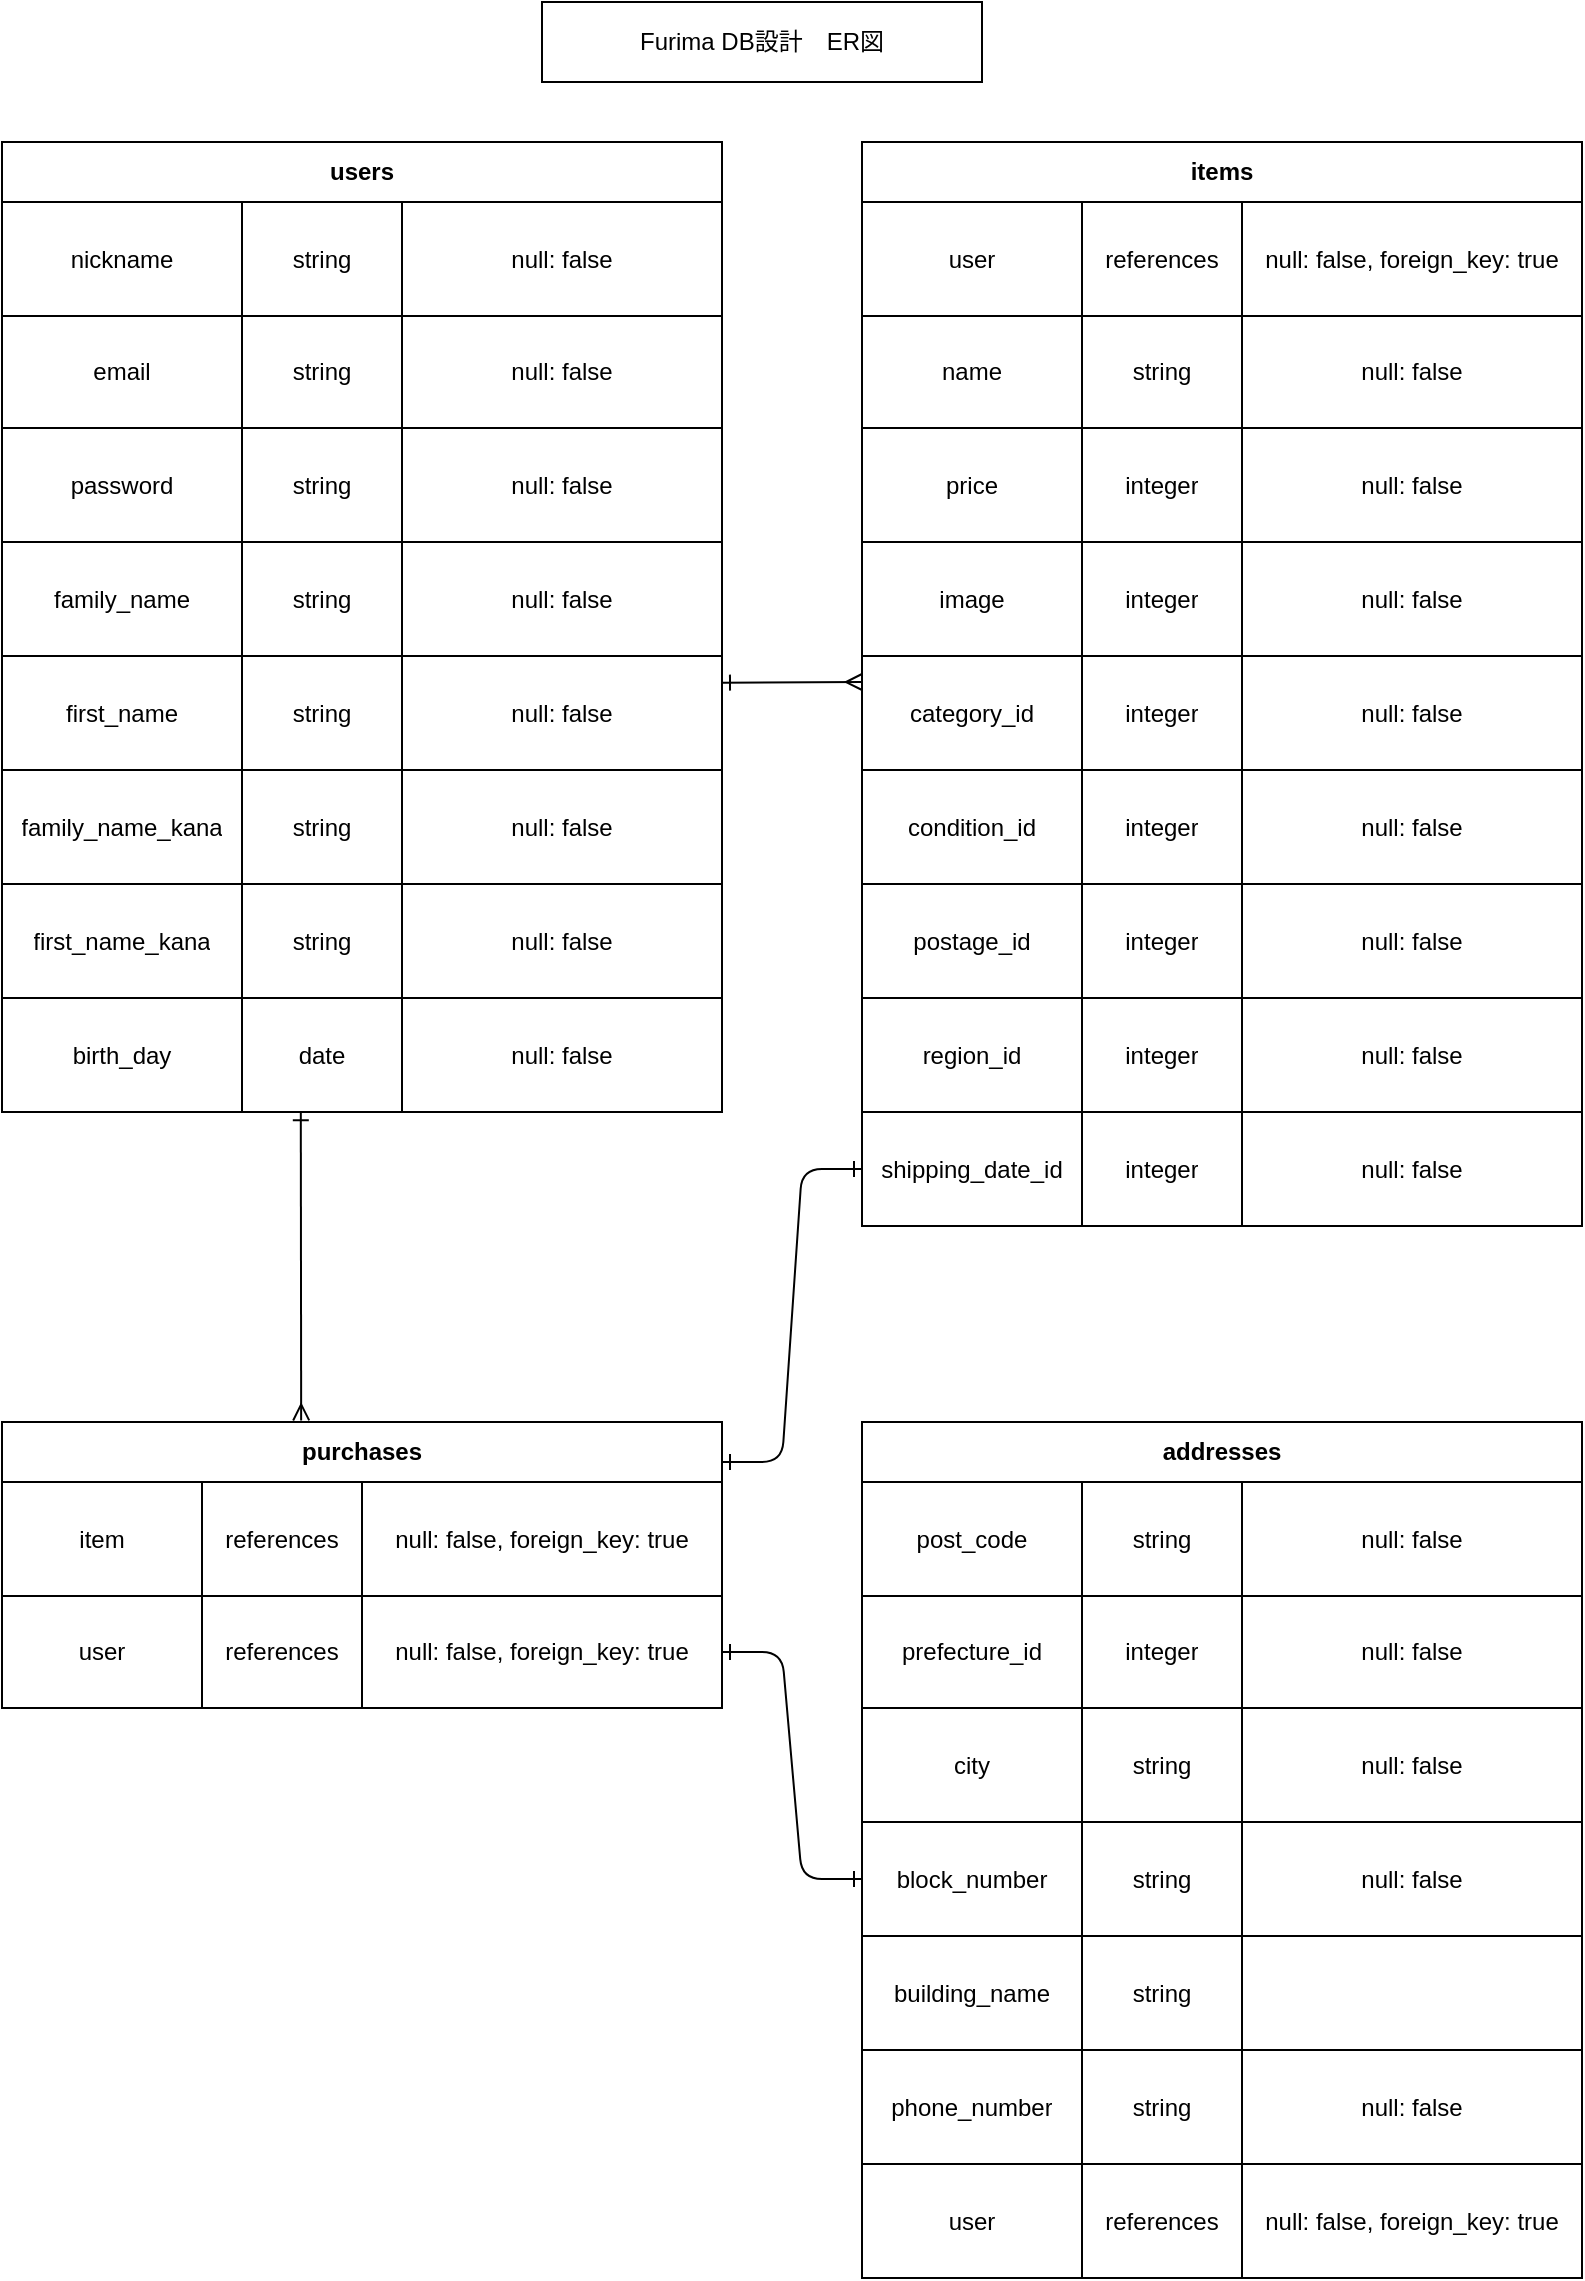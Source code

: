 <mxfile version="13.6.5">
    <diagram id="e23JMrnFGFVJaWpKWloL" name="ページ1">
        <mxGraphModel dx="1180" dy="680" grid="1" gridSize="10" guides="1" tooltips="1" connect="1" arrows="1" fold="1" page="1" pageScale="1" pageWidth="827" pageHeight="1169" math="0" shadow="0">
            <root>
                <mxCell id="0"/>
                <mxCell id="1" parent="0"/>
                <mxCell id="15" value="Furima DB設計　ER図" style="rounded=0;whiteSpace=wrap;html=1;" vertex="1" parent="1">
                    <mxGeometry x="290" y="10" width="220" height="40" as="geometry"/>
                </mxCell>
                <mxCell id="79" value="items" style="shape=table;html=1;whiteSpace=wrap;startSize=30;container=1;collapsible=0;childLayout=tableLayout;fontStyle=1;align=center;" vertex="1" parent="1">
                    <mxGeometry x="450" y="80" width="360" height="542" as="geometry"/>
                </mxCell>
                <mxCell id="80" value="" style="shape=partialRectangle;html=1;whiteSpace=wrap;collapsible=0;dropTarget=0;pointerEvents=0;fillColor=none;top=0;left=0;bottom=0;right=0;points=[[0,0.5],[1,0.5]];portConstraint=eastwest;" vertex="1" parent="79">
                    <mxGeometry y="30" width="360" height="57" as="geometry"/>
                </mxCell>
                <mxCell id="81" value="user" style="shape=partialRectangle;html=1;whiteSpace=wrap;connectable=0;fillColor=none;top=0;left=0;bottom=0;right=0;overflow=hidden;" vertex="1" parent="80">
                    <mxGeometry width="110" height="57" as="geometry"/>
                </mxCell>
                <mxCell id="82" value="references" style="shape=partialRectangle;html=1;whiteSpace=wrap;connectable=0;fillColor=none;top=0;left=0;bottom=0;right=0;overflow=hidden;" vertex="1" parent="80">
                    <mxGeometry x="110" width="80" height="57" as="geometry"/>
                </mxCell>
                <mxCell id="83" value="&lt;span&gt;null: false, foreign_key: true&lt;/span&gt;" style="shape=partialRectangle;html=1;whiteSpace=wrap;connectable=0;fillColor=none;top=0;left=0;bottom=0;right=0;overflow=hidden;" vertex="1" parent="80">
                    <mxGeometry x="190" width="170" height="57" as="geometry"/>
                </mxCell>
                <mxCell id="84" value="" style="shape=partialRectangle;html=1;whiteSpace=wrap;collapsible=0;dropTarget=0;pointerEvents=0;fillColor=none;top=0;left=0;bottom=0;right=0;points=[[0,0.5],[1,0.5]];portConstraint=eastwest;" vertex="1" parent="79">
                    <mxGeometry y="87" width="360" height="56" as="geometry"/>
                </mxCell>
                <mxCell id="85" value="name" style="shape=partialRectangle;html=1;whiteSpace=wrap;connectable=0;fillColor=none;top=0;left=0;bottom=0;right=0;overflow=hidden;" vertex="1" parent="84">
                    <mxGeometry width="110" height="56" as="geometry"/>
                </mxCell>
                <mxCell id="86" value="string" style="shape=partialRectangle;html=1;whiteSpace=wrap;connectable=0;fillColor=none;top=0;left=0;bottom=0;right=0;overflow=hidden;" vertex="1" parent="84">
                    <mxGeometry x="110" width="80" height="56" as="geometry"/>
                </mxCell>
                <mxCell id="87" value="&lt;span&gt;null: false&lt;/span&gt;" style="shape=partialRectangle;html=1;whiteSpace=wrap;connectable=0;fillColor=none;top=0;left=0;bottom=0;right=0;overflow=hidden;" vertex="1" parent="84">
                    <mxGeometry x="190" width="170" height="56" as="geometry"/>
                </mxCell>
                <mxCell id="92" value="" style="shape=partialRectangle;html=1;whiteSpace=wrap;collapsible=0;dropTarget=0;pointerEvents=0;fillColor=none;top=0;left=0;bottom=0;right=0;points=[[0,0.5],[1,0.5]];portConstraint=eastwest;" vertex="1" parent="79">
                    <mxGeometry y="143" width="360" height="57" as="geometry"/>
                </mxCell>
                <mxCell id="93" value="price" style="shape=partialRectangle;html=1;whiteSpace=wrap;connectable=0;fillColor=none;top=0;left=0;bottom=0;right=0;overflow=hidden;" vertex="1" parent="92">
                    <mxGeometry width="110" height="57" as="geometry"/>
                </mxCell>
                <mxCell id="94" value="integer" style="shape=partialRectangle;html=1;whiteSpace=wrap;connectable=0;fillColor=none;top=0;left=0;bottom=0;right=0;overflow=hidden;" vertex="1" parent="92">
                    <mxGeometry x="110" width="80" height="57" as="geometry"/>
                </mxCell>
                <mxCell id="95" value="&lt;span&gt;null: false&lt;/span&gt;" style="shape=partialRectangle;html=1;whiteSpace=wrap;connectable=0;fillColor=none;top=0;left=0;bottom=0;right=0;overflow=hidden;" vertex="1" parent="92">
                    <mxGeometry x="190" width="170" height="57" as="geometry"/>
                </mxCell>
                <mxCell id="96" value="" style="shape=partialRectangle;html=1;whiteSpace=wrap;collapsible=0;dropTarget=0;pointerEvents=0;fillColor=none;top=0;left=0;bottom=0;right=0;points=[[0,0.5],[1,0.5]];portConstraint=eastwest;" vertex="1" parent="79">
                    <mxGeometry y="200" width="360" height="57" as="geometry"/>
                </mxCell>
                <mxCell id="97" value="image" style="shape=partialRectangle;html=1;whiteSpace=wrap;connectable=0;fillColor=none;top=0;left=0;bottom=0;right=0;overflow=hidden;" vertex="1" parent="96">
                    <mxGeometry width="110" height="57" as="geometry"/>
                </mxCell>
                <mxCell id="98" value="&lt;span&gt;integer&lt;/span&gt;" style="shape=partialRectangle;html=1;whiteSpace=wrap;connectable=0;fillColor=none;top=0;left=0;bottom=0;right=0;overflow=hidden;" vertex="1" parent="96">
                    <mxGeometry x="110" width="80" height="57" as="geometry"/>
                </mxCell>
                <mxCell id="99" value="&lt;span&gt;null: false&lt;/span&gt;" style="shape=partialRectangle;html=1;whiteSpace=wrap;connectable=0;fillColor=none;top=0;left=0;bottom=0;right=0;overflow=hidden;" vertex="1" parent="96">
                    <mxGeometry x="190" width="170" height="57" as="geometry"/>
                </mxCell>
                <mxCell id="100" value="" style="shape=partialRectangle;html=1;whiteSpace=wrap;collapsible=0;dropTarget=0;pointerEvents=0;fillColor=none;top=0;left=0;bottom=0;right=0;points=[[0,0.5],[1,0.5]];portConstraint=eastwest;" vertex="1" parent="79">
                    <mxGeometry y="257" width="360" height="57" as="geometry"/>
                </mxCell>
                <mxCell id="101" value="category_id" style="shape=partialRectangle;html=1;whiteSpace=wrap;connectable=0;fillColor=none;top=0;left=0;bottom=0;right=0;overflow=hidden;" vertex="1" parent="100">
                    <mxGeometry width="110" height="57" as="geometry"/>
                </mxCell>
                <mxCell id="102" value="&lt;span&gt;integer&lt;/span&gt;" style="shape=partialRectangle;html=1;whiteSpace=wrap;connectable=0;fillColor=none;top=0;left=0;bottom=0;right=0;overflow=hidden;" vertex="1" parent="100">
                    <mxGeometry x="110" width="80" height="57" as="geometry"/>
                </mxCell>
                <mxCell id="103" value="&lt;span&gt;null: false&lt;/span&gt;" style="shape=partialRectangle;html=1;whiteSpace=wrap;connectable=0;fillColor=none;top=0;left=0;bottom=0;right=0;overflow=hidden;" vertex="1" parent="100">
                    <mxGeometry x="190" width="170" height="57" as="geometry"/>
                </mxCell>
                <mxCell id="104" value="" style="shape=partialRectangle;html=1;whiteSpace=wrap;collapsible=0;dropTarget=0;pointerEvents=0;fillColor=none;top=0;left=0;bottom=0;right=0;points=[[0,0.5],[1,0.5]];portConstraint=eastwest;" vertex="1" parent="79">
                    <mxGeometry y="314" width="360" height="57" as="geometry"/>
                </mxCell>
                <mxCell id="105" value="condition_id" style="shape=partialRectangle;html=1;whiteSpace=wrap;connectable=0;fillColor=none;top=0;left=0;bottom=0;right=0;overflow=hidden;" vertex="1" parent="104">
                    <mxGeometry width="110" height="57" as="geometry"/>
                </mxCell>
                <mxCell id="106" value="&lt;span&gt;integer&lt;/span&gt;" style="shape=partialRectangle;html=1;whiteSpace=wrap;connectable=0;fillColor=none;top=0;left=0;bottom=0;right=0;overflow=hidden;" vertex="1" parent="104">
                    <mxGeometry x="110" width="80" height="57" as="geometry"/>
                </mxCell>
                <mxCell id="107" value="&lt;span&gt;null: false&lt;/span&gt;" style="shape=partialRectangle;html=1;whiteSpace=wrap;connectable=0;fillColor=none;top=0;left=0;bottom=0;right=0;overflow=hidden;" vertex="1" parent="104">
                    <mxGeometry x="190" width="170" height="57" as="geometry"/>
                </mxCell>
                <mxCell id="108" value="" style="shape=partialRectangle;html=1;whiteSpace=wrap;collapsible=0;dropTarget=0;pointerEvents=0;fillColor=none;top=0;left=0;bottom=0;right=0;points=[[0,0.5],[1,0.5]];portConstraint=eastwest;" vertex="1" parent="79">
                    <mxGeometry y="371" width="360" height="57" as="geometry"/>
                </mxCell>
                <mxCell id="109" value="postage_id" style="shape=partialRectangle;html=1;whiteSpace=wrap;connectable=0;fillColor=none;top=0;left=0;bottom=0;right=0;overflow=hidden;" vertex="1" parent="108">
                    <mxGeometry width="110" height="57" as="geometry"/>
                </mxCell>
                <mxCell id="110" value="&lt;span&gt;integer&lt;/span&gt;" style="shape=partialRectangle;html=1;whiteSpace=wrap;connectable=0;fillColor=none;top=0;left=0;bottom=0;right=0;overflow=hidden;" vertex="1" parent="108">
                    <mxGeometry x="110" width="80" height="57" as="geometry"/>
                </mxCell>
                <mxCell id="111" value="&lt;span&gt;null: false&lt;/span&gt;" style="shape=partialRectangle;html=1;whiteSpace=wrap;connectable=0;fillColor=none;top=0;left=0;bottom=0;right=0;overflow=hidden;" vertex="1" parent="108">
                    <mxGeometry x="190" width="170" height="57" as="geometry"/>
                </mxCell>
                <mxCell id="112" value="" style="shape=partialRectangle;html=1;whiteSpace=wrap;collapsible=0;dropTarget=0;pointerEvents=0;fillColor=none;top=0;left=0;bottom=0;right=0;points=[[0,0.5],[1,0.5]];portConstraint=eastwest;" vertex="1" parent="79">
                    <mxGeometry y="428" width="360" height="57" as="geometry"/>
                </mxCell>
                <mxCell id="113" value="region_id" style="shape=partialRectangle;html=1;whiteSpace=wrap;connectable=0;fillColor=none;top=0;left=0;bottom=0;right=0;overflow=hidden;" vertex="1" parent="112">
                    <mxGeometry width="110" height="57" as="geometry"/>
                </mxCell>
                <mxCell id="114" value="&lt;span&gt;integer&lt;/span&gt;" style="shape=partialRectangle;html=1;whiteSpace=wrap;connectable=0;fillColor=none;top=0;left=0;bottom=0;right=0;overflow=hidden;" vertex="1" parent="112">
                    <mxGeometry x="110" width="80" height="57" as="geometry"/>
                </mxCell>
                <mxCell id="115" value="&lt;span&gt;null: false&lt;/span&gt;" style="shape=partialRectangle;html=1;whiteSpace=wrap;connectable=0;fillColor=none;top=0;left=0;bottom=0;right=0;overflow=hidden;" vertex="1" parent="112">
                    <mxGeometry x="190" width="170" height="57" as="geometry"/>
                </mxCell>
                <mxCell id="257" value="" style="shape=partialRectangle;html=1;whiteSpace=wrap;collapsible=0;dropTarget=0;pointerEvents=0;fillColor=none;top=0;left=0;bottom=0;right=0;points=[[0,0.5],[1,0.5]];portConstraint=eastwest;" vertex="1" parent="79">
                    <mxGeometry y="485" width="360" height="57" as="geometry"/>
                </mxCell>
                <mxCell id="258" value="shipping_date_id" style="shape=partialRectangle;html=1;whiteSpace=wrap;connectable=0;fillColor=none;top=0;left=0;bottom=0;right=0;overflow=hidden;" vertex="1" parent="257">
                    <mxGeometry width="110" height="57" as="geometry"/>
                </mxCell>
                <mxCell id="259" value="&lt;span&gt;integer&lt;/span&gt;" style="shape=partialRectangle;html=1;whiteSpace=wrap;connectable=0;fillColor=none;top=0;left=0;bottom=0;right=0;overflow=hidden;" vertex="1" parent="257">
                    <mxGeometry x="110" width="80" height="57" as="geometry"/>
                </mxCell>
                <mxCell id="260" value="&lt;span&gt;null: false&lt;/span&gt;" style="shape=partialRectangle;html=1;whiteSpace=wrap;connectable=0;fillColor=none;top=0;left=0;bottom=0;right=0;overflow=hidden;" vertex="1" parent="257">
                    <mxGeometry x="190" width="170" height="57" as="geometry"/>
                </mxCell>
                <mxCell id="133" value="users" style="shape=table;html=1;whiteSpace=wrap;startSize=30;container=1;collapsible=0;childLayout=tableLayout;fontStyle=1;align=center;" vertex="1" parent="1">
                    <mxGeometry x="20" y="80" width="360" height="485" as="geometry"/>
                </mxCell>
                <mxCell id="134" value="" style="shape=partialRectangle;html=1;whiteSpace=wrap;collapsible=0;dropTarget=0;pointerEvents=0;fillColor=none;top=0;left=0;bottom=0;right=0;points=[[0,0.5],[1,0.5]];portConstraint=eastwest;" vertex="1" parent="133">
                    <mxGeometry y="30" width="360" height="57" as="geometry"/>
                </mxCell>
                <mxCell id="135" value="nickname" style="shape=partialRectangle;html=1;whiteSpace=wrap;connectable=0;fillColor=none;top=0;left=0;bottom=0;right=0;overflow=hidden;" vertex="1" parent="134">
                    <mxGeometry width="120" height="57" as="geometry"/>
                </mxCell>
                <mxCell id="136" value="string" style="shape=partialRectangle;html=1;whiteSpace=wrap;connectable=0;fillColor=none;top=0;left=0;bottom=0;right=0;overflow=hidden;" vertex="1" parent="134">
                    <mxGeometry x="120" width="80" height="57" as="geometry"/>
                </mxCell>
                <mxCell id="137" value="null: false" style="shape=partialRectangle;html=1;whiteSpace=wrap;connectable=0;fillColor=none;top=0;left=0;bottom=0;right=0;overflow=hidden;" vertex="1" parent="134">
                    <mxGeometry x="200" width="160" height="57" as="geometry"/>
                </mxCell>
                <mxCell id="138" value="" style="shape=partialRectangle;html=1;whiteSpace=wrap;collapsible=0;dropTarget=0;pointerEvents=0;fillColor=none;top=0;left=0;bottom=0;right=0;points=[[0,0.5],[1,0.5]];portConstraint=eastwest;" vertex="1" parent="133">
                    <mxGeometry y="87" width="360" height="56" as="geometry"/>
                </mxCell>
                <mxCell id="139" value="email" style="shape=partialRectangle;html=1;whiteSpace=wrap;connectable=0;fillColor=none;top=0;left=0;bottom=0;right=0;overflow=hidden;" vertex="1" parent="138">
                    <mxGeometry width="120" height="56" as="geometry"/>
                </mxCell>
                <mxCell id="140" value="&lt;span&gt;string&lt;/span&gt;" style="shape=partialRectangle;html=1;whiteSpace=wrap;connectable=0;fillColor=none;top=0;left=0;bottom=0;right=0;overflow=hidden;" vertex="1" parent="138">
                    <mxGeometry x="120" width="80" height="56" as="geometry"/>
                </mxCell>
                <mxCell id="141" value="&lt;span&gt;null: false&lt;/span&gt;" style="shape=partialRectangle;html=1;whiteSpace=wrap;connectable=0;fillColor=none;top=0;left=0;bottom=0;right=0;overflow=hidden;" vertex="1" parent="138">
                    <mxGeometry x="200" width="160" height="56" as="geometry"/>
                </mxCell>
                <mxCell id="142" value="" style="shape=partialRectangle;html=1;whiteSpace=wrap;collapsible=0;dropTarget=0;pointerEvents=0;fillColor=none;top=0;left=0;bottom=0;right=0;points=[[0,0.5],[1,0.5]];portConstraint=eastwest;" vertex="1" parent="133">
                    <mxGeometry y="143" width="360" height="57" as="geometry"/>
                </mxCell>
                <mxCell id="143" value="password" style="shape=partialRectangle;html=1;whiteSpace=wrap;connectable=0;fillColor=none;top=0;left=0;bottom=0;right=0;overflow=hidden;" vertex="1" parent="142">
                    <mxGeometry width="120" height="57" as="geometry"/>
                </mxCell>
                <mxCell id="144" value="&lt;span&gt;string&lt;/span&gt;" style="shape=partialRectangle;html=1;whiteSpace=wrap;connectable=0;fillColor=none;top=0;left=0;bottom=0;right=0;overflow=hidden;" vertex="1" parent="142">
                    <mxGeometry x="120" width="80" height="57" as="geometry"/>
                </mxCell>
                <mxCell id="145" value="&lt;span&gt;null: false&lt;/span&gt;" style="shape=partialRectangle;html=1;whiteSpace=wrap;connectable=0;fillColor=none;top=0;left=0;bottom=0;right=0;overflow=hidden;" vertex="1" parent="142">
                    <mxGeometry x="200" width="160" height="57" as="geometry"/>
                </mxCell>
                <mxCell id="146" value="" style="shape=partialRectangle;html=1;whiteSpace=wrap;collapsible=0;dropTarget=0;pointerEvents=0;fillColor=none;top=0;left=0;bottom=0;right=0;points=[[0,0.5],[1,0.5]];portConstraint=eastwest;" vertex="1" parent="133">
                    <mxGeometry y="200" width="360" height="57" as="geometry"/>
                </mxCell>
                <mxCell id="147" value="family_name" style="shape=partialRectangle;html=1;whiteSpace=wrap;connectable=0;fillColor=none;top=0;left=0;bottom=0;right=0;overflow=hidden;" vertex="1" parent="146">
                    <mxGeometry width="120" height="57" as="geometry"/>
                </mxCell>
                <mxCell id="148" value="&lt;span&gt;string&lt;/span&gt;" style="shape=partialRectangle;html=1;whiteSpace=wrap;connectable=0;fillColor=none;top=0;left=0;bottom=0;right=0;overflow=hidden;" vertex="1" parent="146">
                    <mxGeometry x="120" width="80" height="57" as="geometry"/>
                </mxCell>
                <mxCell id="149" value="&lt;span&gt;null: false&lt;/span&gt;" style="shape=partialRectangle;html=1;whiteSpace=wrap;connectable=0;fillColor=none;top=0;left=0;bottom=0;right=0;overflow=hidden;" vertex="1" parent="146">
                    <mxGeometry x="200" width="160" height="57" as="geometry"/>
                </mxCell>
                <mxCell id="150" value="" style="shape=partialRectangle;html=1;whiteSpace=wrap;collapsible=0;dropTarget=0;pointerEvents=0;fillColor=none;top=0;left=0;bottom=0;right=0;points=[[0,0.5],[1,0.5]];portConstraint=eastwest;" vertex="1" parent="133">
                    <mxGeometry y="257" width="360" height="57" as="geometry"/>
                </mxCell>
                <mxCell id="151" value="first_name" style="shape=partialRectangle;html=1;whiteSpace=wrap;connectable=0;fillColor=none;top=0;left=0;bottom=0;right=0;overflow=hidden;" vertex="1" parent="150">
                    <mxGeometry width="120" height="57" as="geometry"/>
                </mxCell>
                <mxCell id="152" value="&lt;span&gt;string&lt;/span&gt;" style="shape=partialRectangle;html=1;whiteSpace=wrap;connectable=0;fillColor=none;top=0;left=0;bottom=0;right=0;overflow=hidden;" vertex="1" parent="150">
                    <mxGeometry x="120" width="80" height="57" as="geometry"/>
                </mxCell>
                <mxCell id="153" value="&lt;span&gt;null: false&lt;/span&gt;" style="shape=partialRectangle;html=1;whiteSpace=wrap;connectable=0;fillColor=none;top=0;left=0;bottom=0;right=0;overflow=hidden;" vertex="1" parent="150">
                    <mxGeometry x="200" width="160" height="57" as="geometry"/>
                </mxCell>
                <mxCell id="154" value="" style="shape=partialRectangle;html=1;whiteSpace=wrap;collapsible=0;dropTarget=0;pointerEvents=0;fillColor=none;top=0;left=0;bottom=0;right=0;points=[[0,0.5],[1,0.5]];portConstraint=eastwest;" vertex="1" parent="133">
                    <mxGeometry y="314" width="360" height="57" as="geometry"/>
                </mxCell>
                <mxCell id="155" value="family_name_kana" style="shape=partialRectangle;html=1;whiteSpace=wrap;connectable=0;fillColor=none;top=0;left=0;bottom=0;right=0;overflow=hidden;" vertex="1" parent="154">
                    <mxGeometry width="120" height="57" as="geometry"/>
                </mxCell>
                <mxCell id="156" value="&lt;span&gt;string&lt;/span&gt;" style="shape=partialRectangle;html=1;whiteSpace=wrap;connectable=0;fillColor=none;top=0;left=0;bottom=0;right=0;overflow=hidden;" vertex="1" parent="154">
                    <mxGeometry x="120" width="80" height="57" as="geometry"/>
                </mxCell>
                <mxCell id="157" value="&lt;span&gt;null: false&lt;/span&gt;" style="shape=partialRectangle;html=1;whiteSpace=wrap;connectable=0;fillColor=none;top=0;left=0;bottom=0;right=0;overflow=hidden;" vertex="1" parent="154">
                    <mxGeometry x="200" width="160" height="57" as="geometry"/>
                </mxCell>
                <mxCell id="158" value="" style="shape=partialRectangle;html=1;whiteSpace=wrap;collapsible=0;dropTarget=0;pointerEvents=0;fillColor=none;top=0;left=0;bottom=0;right=0;points=[[0,0.5],[1,0.5]];portConstraint=eastwest;" vertex="1" parent="133">
                    <mxGeometry y="371" width="360" height="57" as="geometry"/>
                </mxCell>
                <mxCell id="159" value="first_name_kana" style="shape=partialRectangle;html=1;whiteSpace=wrap;connectable=0;fillColor=none;top=0;left=0;bottom=0;right=0;overflow=hidden;" vertex="1" parent="158">
                    <mxGeometry width="120" height="57" as="geometry"/>
                </mxCell>
                <mxCell id="160" value="&lt;span&gt;string&lt;/span&gt;" style="shape=partialRectangle;html=1;whiteSpace=wrap;connectable=0;fillColor=none;top=0;left=0;bottom=0;right=0;overflow=hidden;" vertex="1" parent="158">
                    <mxGeometry x="120" width="80" height="57" as="geometry"/>
                </mxCell>
                <mxCell id="161" value="&lt;span&gt;null: false&lt;/span&gt;" style="shape=partialRectangle;html=1;whiteSpace=wrap;connectable=0;fillColor=none;top=0;left=0;bottom=0;right=0;overflow=hidden;" vertex="1" parent="158">
                    <mxGeometry x="200" width="160" height="57" as="geometry"/>
                </mxCell>
                <mxCell id="162" value="" style="shape=partialRectangle;html=1;whiteSpace=wrap;collapsible=0;dropTarget=0;pointerEvents=0;fillColor=none;top=0;left=0;bottom=0;right=0;points=[[0,0.5],[1,0.5]];portConstraint=eastwest;" vertex="1" parent="133">
                    <mxGeometry y="428" width="360" height="57" as="geometry"/>
                </mxCell>
                <mxCell id="163" value="birth_day" style="shape=partialRectangle;html=1;whiteSpace=wrap;connectable=0;fillColor=none;top=0;left=0;bottom=0;right=0;overflow=hidden;" vertex="1" parent="162">
                    <mxGeometry width="120" height="57" as="geometry"/>
                </mxCell>
                <mxCell id="164" value="date" style="shape=partialRectangle;html=1;whiteSpace=wrap;connectable=0;fillColor=none;top=0;left=0;bottom=0;right=0;overflow=hidden;" vertex="1" parent="162">
                    <mxGeometry x="120" width="80" height="57" as="geometry"/>
                </mxCell>
                <mxCell id="165" value="&lt;span&gt;null: false&lt;/span&gt;" style="shape=partialRectangle;html=1;whiteSpace=wrap;connectable=0;fillColor=none;top=0;left=0;bottom=0;right=0;overflow=hidden;" vertex="1" parent="162">
                    <mxGeometry x="200" width="160" height="57" as="geometry"/>
                </mxCell>
                <mxCell id="228" value="purchases" style="shape=table;html=1;whiteSpace=wrap;startSize=30;container=1;collapsible=0;childLayout=tableLayout;fontStyle=1;align=center;" vertex="1" parent="1">
                    <mxGeometry x="20" y="720" width="360" height="143" as="geometry"/>
                </mxCell>
                <mxCell id="229" value="" style="shape=partialRectangle;html=1;whiteSpace=wrap;collapsible=0;dropTarget=0;pointerEvents=0;fillColor=none;top=0;left=0;bottom=0;right=0;points=[[0,0.5],[1,0.5]];portConstraint=eastwest;" vertex="1" parent="228">
                    <mxGeometry y="30" width="360" height="57" as="geometry"/>
                </mxCell>
                <mxCell id="230" value="item" style="shape=partialRectangle;html=1;whiteSpace=wrap;connectable=0;fillColor=none;top=0;left=0;bottom=0;right=0;overflow=hidden;" vertex="1" parent="229">
                    <mxGeometry width="100" height="57" as="geometry"/>
                </mxCell>
                <mxCell id="231" value="&lt;span&gt;references&lt;/span&gt;" style="shape=partialRectangle;html=1;whiteSpace=wrap;connectable=0;fillColor=none;top=0;left=0;bottom=0;right=0;overflow=hidden;" vertex="1" parent="229">
                    <mxGeometry x="100" width="80" height="57" as="geometry"/>
                </mxCell>
                <mxCell id="232" value="&lt;span&gt;null: false, foreign_key: true&lt;/span&gt;" style="shape=partialRectangle;html=1;whiteSpace=wrap;connectable=0;fillColor=none;top=0;left=0;bottom=0;right=0;overflow=hidden;" vertex="1" parent="229">
                    <mxGeometry x="180" width="180" height="57" as="geometry"/>
                </mxCell>
                <mxCell id="233" value="" style="shape=partialRectangle;html=1;whiteSpace=wrap;collapsible=0;dropTarget=0;pointerEvents=0;fillColor=none;top=0;left=0;bottom=0;right=0;points=[[0,0.5],[1,0.5]];portConstraint=eastwest;" vertex="1" parent="228">
                    <mxGeometry y="87" width="360" height="56" as="geometry"/>
                </mxCell>
                <mxCell id="234" value="user" style="shape=partialRectangle;html=1;whiteSpace=wrap;connectable=0;fillColor=none;top=0;left=0;bottom=0;right=0;overflow=hidden;" vertex="1" parent="233">
                    <mxGeometry width="100" height="56" as="geometry"/>
                </mxCell>
                <mxCell id="235" value="&lt;span&gt;references&lt;/span&gt;" style="shape=partialRectangle;html=1;whiteSpace=wrap;connectable=0;fillColor=none;top=0;left=0;bottom=0;right=0;overflow=hidden;" vertex="1" parent="233">
                    <mxGeometry x="100" width="80" height="56" as="geometry"/>
                </mxCell>
                <mxCell id="236" value="&lt;span&gt;null: false, foreign_key: true&lt;/span&gt;" style="shape=partialRectangle;html=1;whiteSpace=wrap;connectable=0;fillColor=none;top=0;left=0;bottom=0;right=0;overflow=hidden;" vertex="1" parent="233">
                    <mxGeometry x="180" width="180" height="56" as="geometry"/>
                </mxCell>
                <mxCell id="42" value="addresses" style="shape=table;html=1;whiteSpace=wrap;startSize=30;container=1;collapsible=0;childLayout=tableLayout;fontStyle=1;align=center;" vertex="1" parent="1">
                    <mxGeometry x="450" y="720" width="360" height="428" as="geometry"/>
                </mxCell>
                <mxCell id="43" value="" style="shape=partialRectangle;html=1;whiteSpace=wrap;collapsible=0;dropTarget=0;pointerEvents=0;fillColor=none;top=0;left=0;bottom=0;right=0;points=[[0,0.5],[1,0.5]];portConstraint=eastwest;" vertex="1" parent="42">
                    <mxGeometry y="30" width="360" height="57" as="geometry"/>
                </mxCell>
                <mxCell id="44" value="post_code" style="shape=partialRectangle;html=1;whiteSpace=wrap;connectable=0;fillColor=none;top=0;left=0;bottom=0;right=0;overflow=hidden;" vertex="1" parent="43">
                    <mxGeometry width="110" height="57" as="geometry"/>
                </mxCell>
                <mxCell id="45" value="string" style="shape=partialRectangle;html=1;whiteSpace=wrap;connectable=0;fillColor=none;top=0;left=0;bottom=0;right=0;overflow=hidden;" vertex="1" parent="43">
                    <mxGeometry x="110" width="80" height="57" as="geometry"/>
                </mxCell>
                <mxCell id="46" value="&lt;span&gt;null: false&lt;/span&gt;" style="shape=partialRectangle;html=1;whiteSpace=wrap;connectable=0;fillColor=none;top=0;left=0;bottom=0;right=0;overflow=hidden;" vertex="1" parent="43">
                    <mxGeometry x="190" width="170" height="57" as="geometry"/>
                </mxCell>
                <mxCell id="47" value="" style="shape=partialRectangle;html=1;whiteSpace=wrap;collapsible=0;dropTarget=0;pointerEvents=0;fillColor=none;top=0;left=0;bottom=0;right=0;points=[[0,0.5],[1,0.5]];portConstraint=eastwest;" vertex="1" parent="42">
                    <mxGeometry y="87" width="360" height="56" as="geometry"/>
                </mxCell>
                <mxCell id="48" value="prefecture_id" style="shape=partialRectangle;html=1;whiteSpace=wrap;connectable=0;fillColor=none;top=0;left=0;bottom=0;right=0;overflow=hidden;" vertex="1" parent="47">
                    <mxGeometry width="110" height="56" as="geometry"/>
                </mxCell>
                <mxCell id="49" value="integer" style="shape=partialRectangle;html=1;whiteSpace=wrap;connectable=0;fillColor=none;top=0;left=0;bottom=0;right=0;overflow=hidden;" vertex="1" parent="47">
                    <mxGeometry x="110" width="80" height="56" as="geometry"/>
                </mxCell>
                <mxCell id="50" value="&lt;span&gt;null: false&lt;/span&gt;" style="shape=partialRectangle;html=1;whiteSpace=wrap;connectable=0;fillColor=none;top=0;left=0;bottom=0;right=0;overflow=hidden;" vertex="1" parent="47">
                    <mxGeometry x="190" width="170" height="56" as="geometry"/>
                </mxCell>
                <mxCell id="51" value="" style="shape=partialRectangle;html=1;whiteSpace=wrap;collapsible=0;dropTarget=0;pointerEvents=0;fillColor=none;top=0;left=0;bottom=0;right=0;points=[[0,0.5],[1,0.5]];portConstraint=eastwest;" vertex="1" parent="42">
                    <mxGeometry y="143" width="360" height="57" as="geometry"/>
                </mxCell>
                <mxCell id="52" value="city" style="shape=partialRectangle;html=1;whiteSpace=wrap;connectable=0;fillColor=none;top=0;left=0;bottom=0;right=0;overflow=hidden;" vertex="1" parent="51">
                    <mxGeometry width="110" height="57" as="geometry"/>
                </mxCell>
                <mxCell id="53" value="&lt;span&gt;string&lt;/span&gt;" style="shape=partialRectangle;html=1;whiteSpace=wrap;connectable=0;fillColor=none;top=0;left=0;bottom=0;right=0;overflow=hidden;" vertex="1" parent="51">
                    <mxGeometry x="110" width="80" height="57" as="geometry"/>
                </mxCell>
                <mxCell id="54" value="&lt;span&gt;null: false&lt;/span&gt;" style="shape=partialRectangle;html=1;whiteSpace=wrap;connectable=0;fillColor=none;top=0;left=0;bottom=0;right=0;overflow=hidden;" vertex="1" parent="51">
                    <mxGeometry x="190" width="170" height="57" as="geometry"/>
                </mxCell>
                <mxCell id="128" value="" style="shape=partialRectangle;html=1;whiteSpace=wrap;collapsible=0;dropTarget=0;pointerEvents=0;fillColor=none;top=0;left=0;bottom=0;right=0;points=[[0,0.5],[1,0.5]];portConstraint=eastwest;" vertex="1" parent="42">
                    <mxGeometry y="200" width="360" height="57" as="geometry"/>
                </mxCell>
                <mxCell id="129" value="block_number" style="shape=partialRectangle;html=1;whiteSpace=wrap;connectable=0;fillColor=none;top=0;left=0;bottom=0;right=0;overflow=hidden;" vertex="1" parent="128">
                    <mxGeometry width="110" height="57" as="geometry"/>
                </mxCell>
                <mxCell id="130" value="&lt;span&gt;string&lt;/span&gt;" style="shape=partialRectangle;html=1;whiteSpace=wrap;connectable=0;fillColor=none;top=0;left=0;bottom=0;right=0;overflow=hidden;" vertex="1" parent="128">
                    <mxGeometry x="110" width="80" height="57" as="geometry"/>
                </mxCell>
                <mxCell id="131" value="&lt;span&gt;null: false&lt;/span&gt;" style="shape=partialRectangle;html=1;whiteSpace=wrap;connectable=0;fillColor=none;top=0;left=0;bottom=0;right=0;overflow=hidden;" vertex="1" parent="128">
                    <mxGeometry x="190" width="170" height="57" as="geometry"/>
                </mxCell>
                <mxCell id="116" value="" style="shape=partialRectangle;html=1;whiteSpace=wrap;collapsible=0;dropTarget=0;pointerEvents=0;fillColor=none;top=0;left=0;bottom=0;right=0;points=[[0,0.5],[1,0.5]];portConstraint=eastwest;" vertex="1" parent="42">
                    <mxGeometry y="257" width="360" height="57" as="geometry"/>
                </mxCell>
                <mxCell id="117" value="building_name" style="shape=partialRectangle;html=1;whiteSpace=wrap;connectable=0;fillColor=none;top=0;left=0;bottom=0;right=0;overflow=hidden;" vertex="1" parent="116">
                    <mxGeometry width="110" height="57" as="geometry"/>
                </mxCell>
                <mxCell id="118" value="&lt;span&gt;string&lt;/span&gt;" style="shape=partialRectangle;html=1;whiteSpace=wrap;connectable=0;fillColor=none;top=0;left=0;bottom=0;right=0;overflow=hidden;" vertex="1" parent="116">
                    <mxGeometry x="110" width="80" height="57" as="geometry"/>
                </mxCell>
                <mxCell id="119" value="" style="shape=partialRectangle;html=1;whiteSpace=wrap;connectable=0;fillColor=none;top=0;left=0;bottom=0;right=0;overflow=hidden;" vertex="1" parent="116">
                    <mxGeometry x="190" width="170" height="57" as="geometry"/>
                </mxCell>
                <mxCell id="120" value="" style="shape=partialRectangle;html=1;whiteSpace=wrap;collapsible=0;dropTarget=0;pointerEvents=0;fillColor=none;top=0;left=0;bottom=0;right=0;points=[[0,0.5],[1,0.5]];portConstraint=eastwest;" vertex="1" parent="42">
                    <mxGeometry y="314" width="360" height="57" as="geometry"/>
                </mxCell>
                <mxCell id="121" value="phone_number" style="shape=partialRectangle;html=1;whiteSpace=wrap;connectable=0;fillColor=none;top=0;left=0;bottom=0;right=0;overflow=hidden;" vertex="1" parent="120">
                    <mxGeometry width="110" height="57" as="geometry"/>
                </mxCell>
                <mxCell id="122" value="&lt;span&gt;string&lt;/span&gt;" style="shape=partialRectangle;html=1;whiteSpace=wrap;connectable=0;fillColor=none;top=0;left=0;bottom=0;right=0;overflow=hidden;" vertex="1" parent="120">
                    <mxGeometry x="110" width="80" height="57" as="geometry"/>
                </mxCell>
                <mxCell id="123" value="&lt;span&gt;null: false&lt;/span&gt;" style="shape=partialRectangle;html=1;whiteSpace=wrap;connectable=0;fillColor=none;top=0;left=0;bottom=0;right=0;overflow=hidden;" vertex="1" parent="120">
                    <mxGeometry x="190" width="170" height="57" as="geometry"/>
                </mxCell>
                <mxCell id="273" value="" style="shape=partialRectangle;html=1;whiteSpace=wrap;collapsible=0;dropTarget=0;pointerEvents=0;fillColor=none;top=0;left=0;bottom=0;right=0;points=[[0,0.5],[1,0.5]];portConstraint=eastwest;" vertex="1" parent="42">
                    <mxGeometry y="371" width="360" height="57" as="geometry"/>
                </mxCell>
                <mxCell id="274" value="user" style="shape=partialRectangle;html=1;whiteSpace=wrap;connectable=0;fillColor=none;top=0;left=0;bottom=0;right=0;overflow=hidden;" vertex="1" parent="273">
                    <mxGeometry width="110" height="57" as="geometry"/>
                </mxCell>
                <mxCell id="275" value="&lt;span&gt;references&lt;/span&gt;" style="shape=partialRectangle;html=1;whiteSpace=wrap;connectable=0;fillColor=none;top=0;left=0;bottom=0;right=0;overflow=hidden;" vertex="1" parent="273">
                    <mxGeometry x="110" width="80" height="57" as="geometry"/>
                </mxCell>
                <mxCell id="276" value="&lt;span&gt;null: false, foreign_key: true&lt;/span&gt;" style="shape=partialRectangle;html=1;whiteSpace=wrap;connectable=0;fillColor=none;top=0;left=0;bottom=0;right=0;overflow=hidden;" vertex="1" parent="273">
                    <mxGeometry x="190" width="170" height="57" as="geometry"/>
                </mxCell>
                <mxCell id="263" value="" style="edgeStyle=entityRelationEdgeStyle;fontSize=12;html=1;endArrow=ERone;startArrow=ERone;entryX=0;entryY=0.5;entryDx=0;entryDy=0;startFill=0;endFill=0;" edge="1" parent="1" source="233" target="128">
                    <mxGeometry width="100" height="100" relative="1" as="geometry">
                        <mxPoint x="380" y="820" as="sourcePoint"/>
                        <mxPoint x="480" y="720" as="targetPoint"/>
                    </mxGeometry>
                </mxCell>
                <mxCell id="268" value="" style="edgeStyle=entityRelationEdgeStyle;fontSize=12;html=1;endArrow=ERone;endFill=1;startArrow=ERone;startFill=0;" edge="1" parent="1" target="257">
                    <mxGeometry width="100" height="100" relative="1" as="geometry">
                        <mxPoint x="380" y="740" as="sourcePoint"/>
                        <mxPoint x="480" y="640" as="targetPoint"/>
                    </mxGeometry>
                </mxCell>
                <mxCell id="270" value="" style="endArrow=ERmany;html=1;rounded=0;exitX=0.415;exitY=1.003;exitDx=0;exitDy=0;exitPerimeter=0;startArrow=ERone;startFill=0;endFill=0;entryX=0.493;entryY=0.421;entryDx=0;entryDy=0;entryPerimeter=0;" edge="1" parent="1" source="162" target="271">
                    <mxGeometry relative="1" as="geometry">
                        <mxPoint x="90" y="640" as="sourcePoint"/>
                        <mxPoint x="170" y="720" as="targetPoint"/>
                        <Array as="points"/>
                    </mxGeometry>
                </mxCell>
                <mxCell id="271" value="" style="line;strokeWidth=1;rotatable=0;dashed=0;labelPosition=right;align=left;verticalAlign=middle;spacingTop=0;spacingLeft=6;points=[];portConstraint=eastwest;" vertex="1" parent="1">
                    <mxGeometry x="140" y="715" width="60" height="10" as="geometry"/>
                </mxCell>
                <mxCell id="272" value="" style="endArrow=ERmany;html=1;rounded=0;startArrow=ERone;startFill=0;endFill=0;" edge="1" parent="1">
                    <mxGeometry relative="1" as="geometry">
                        <mxPoint x="380" y="350.33" as="sourcePoint"/>
                        <mxPoint x="450" y="350" as="targetPoint"/>
                    </mxGeometry>
                </mxCell>
            </root>
        </mxGraphModel>
    </diagram>
</mxfile>